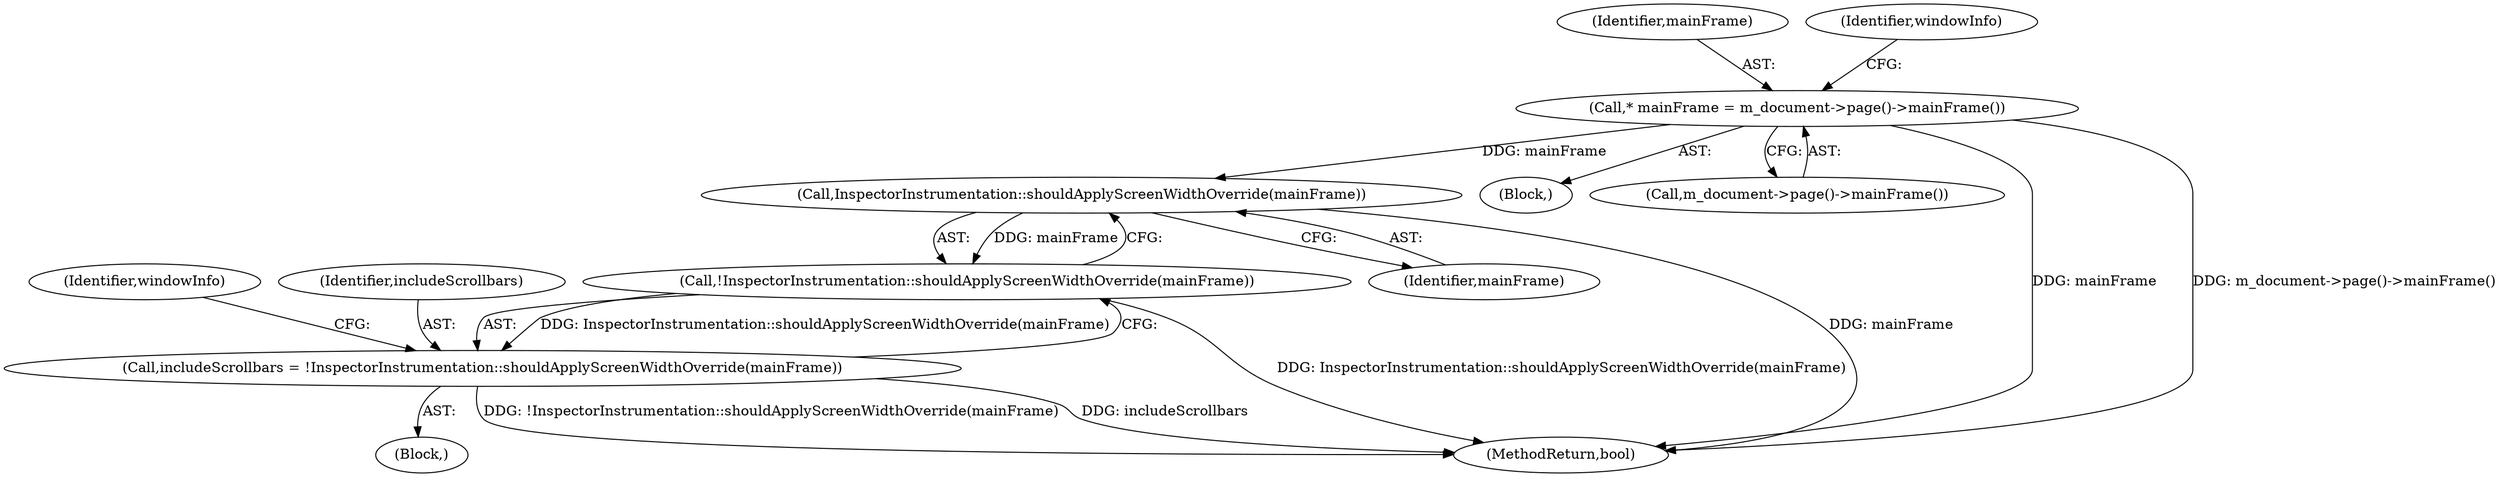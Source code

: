 digraph "0_Chrome_60c9d8a39e4aa78dd51c236bd1b2c4f17c9d27fe@API" {
"1000117" [label="(Call,* mainFrame = m_document->page()->mainFrame())"];
"1000133" [label="(Call,InspectorInstrumentation::shouldApplyScreenWidthOverride(mainFrame))"];
"1000132" [label="(Call,!InspectorInstrumentation::shouldApplyScreenWidthOverride(mainFrame))"];
"1000130" [label="(Call,includeScrollbars = !InspectorInstrumentation::shouldApplyScreenWidthOverride(mainFrame))"];
"1000137" [label="(Identifier,windowInfo)"];
"1000128" [label="(Block,)"];
"1000134" [label="(Identifier,mainFrame)"];
"1000118" [label="(Identifier,mainFrame)"];
"1000131" [label="(Identifier,includeScrollbars)"];
"1000102" [label="(Block,)"];
"1000132" [label="(Call,!InspectorInstrumentation::shouldApplyScreenWidthOverride(mainFrame))"];
"1000119" [label="(Call,m_document->page()->mainFrame())"];
"1000212" [label="(MethodReturn,bool)"];
"1000117" [label="(Call,* mainFrame = m_document->page()->mainFrame())"];
"1000123" [label="(Identifier,windowInfo)"];
"1000133" [label="(Call,InspectorInstrumentation::shouldApplyScreenWidthOverride(mainFrame))"];
"1000130" [label="(Call,includeScrollbars = !InspectorInstrumentation::shouldApplyScreenWidthOverride(mainFrame))"];
"1000117" -> "1000102"  [label="AST: "];
"1000117" -> "1000119"  [label="CFG: "];
"1000118" -> "1000117"  [label="AST: "];
"1000119" -> "1000117"  [label="AST: "];
"1000123" -> "1000117"  [label="CFG: "];
"1000117" -> "1000212"  [label="DDG: mainFrame"];
"1000117" -> "1000212"  [label="DDG: m_document->page()->mainFrame()"];
"1000117" -> "1000133"  [label="DDG: mainFrame"];
"1000133" -> "1000132"  [label="AST: "];
"1000133" -> "1000134"  [label="CFG: "];
"1000134" -> "1000133"  [label="AST: "];
"1000132" -> "1000133"  [label="CFG: "];
"1000133" -> "1000212"  [label="DDG: mainFrame"];
"1000133" -> "1000132"  [label="DDG: mainFrame"];
"1000132" -> "1000130"  [label="AST: "];
"1000130" -> "1000132"  [label="CFG: "];
"1000132" -> "1000212"  [label="DDG: InspectorInstrumentation::shouldApplyScreenWidthOverride(mainFrame)"];
"1000132" -> "1000130"  [label="DDG: InspectorInstrumentation::shouldApplyScreenWidthOverride(mainFrame)"];
"1000130" -> "1000128"  [label="AST: "];
"1000131" -> "1000130"  [label="AST: "];
"1000137" -> "1000130"  [label="CFG: "];
"1000130" -> "1000212"  [label="DDG: !InspectorInstrumentation::shouldApplyScreenWidthOverride(mainFrame)"];
"1000130" -> "1000212"  [label="DDG: includeScrollbars"];
}

